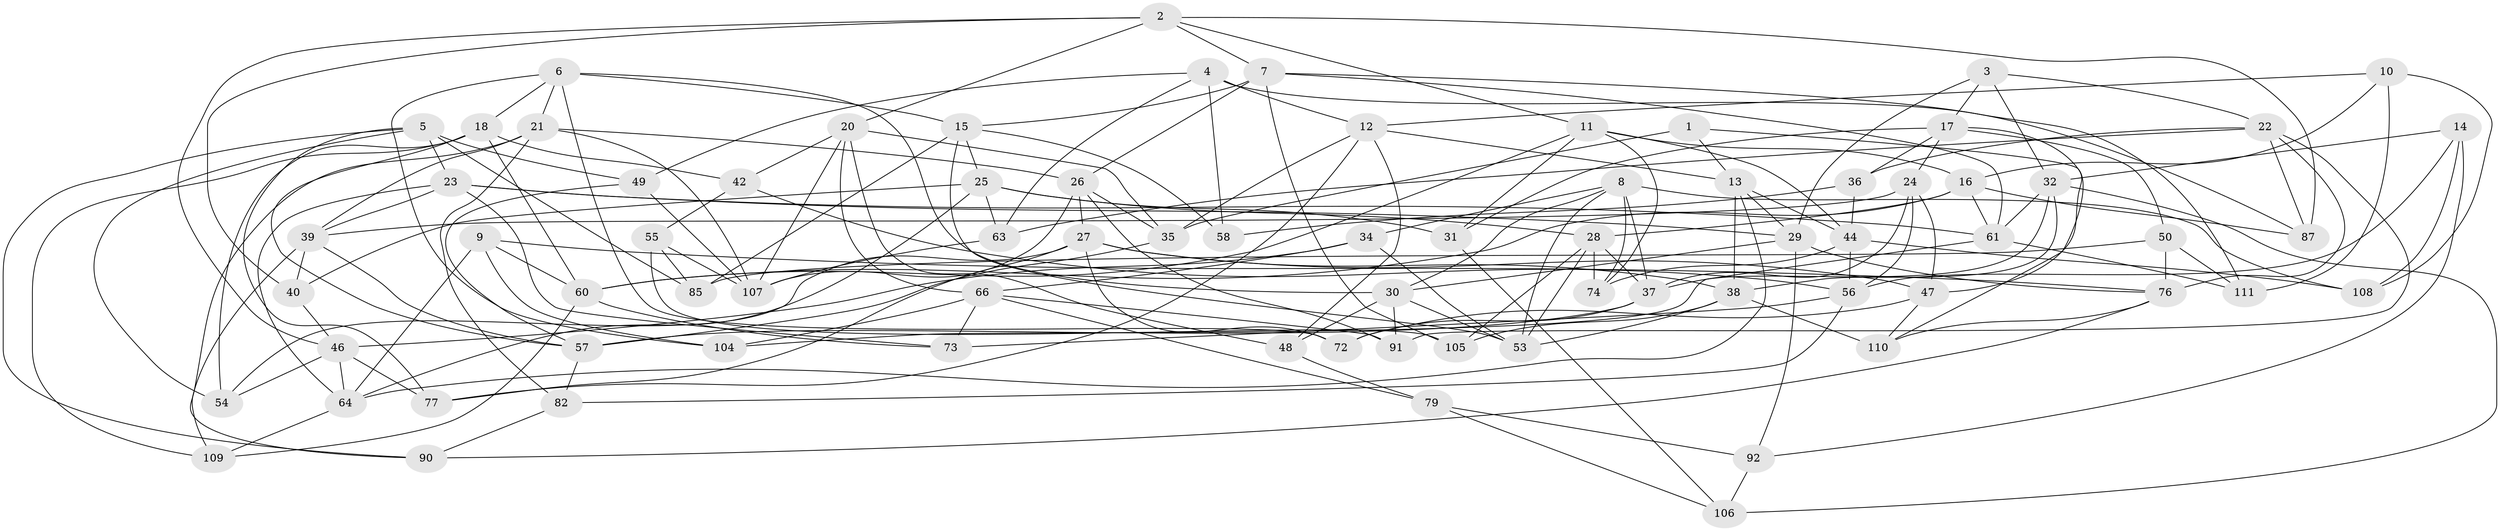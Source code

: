 // original degree distribution, {4: 1.0}
// Generated by graph-tools (version 1.1) at 2025/42/03/06/25 10:42:22]
// undirected, 76 vertices, 190 edges
graph export_dot {
graph [start="1"]
  node [color=gray90,style=filled];
  1;
  2 [super="+80"];
  3;
  4 [super="+98"];
  5 [super="+33"];
  6 [super="+68"];
  7 [super="+114"];
  8 [super="+71"];
  9;
  10;
  11 [super="+99"];
  12 [super="+83"];
  13 [super="+89"];
  14;
  15 [super="+19"];
  16 [super="+112"];
  17 [super="+51"];
  18 [super="+94"];
  20 [super="+65"];
  21 [super="+43"];
  22 [super="+59"];
  23 [super="+113"];
  24 [super="+101"];
  25 [super="+78"];
  26 [super="+103"];
  27 [super="+81"];
  28 [super="+102"];
  29 [super="+100"];
  30 [super="+115"];
  31;
  32 [super="+97"];
  34;
  35 [super="+41"];
  36;
  37 [super="+52"];
  38 [super="+67"];
  39 [super="+95"];
  40;
  42;
  44 [super="+45"];
  46 [super="+75"];
  47 [super="+70"];
  48;
  49;
  50;
  53 [super="+69"];
  54;
  55;
  56 [super="+88"];
  57 [super="+62"];
  58;
  60 [super="+93"];
  61 [super="+86"];
  63;
  64 [super="+96"];
  66 [super="+117"];
  72;
  73;
  74;
  76 [super="+84"];
  77;
  79;
  82;
  85;
  87;
  90;
  91;
  92;
  104;
  105;
  106;
  107 [super="+116"];
  108;
  109;
  110;
  111;
  1 -- 13;
  1 -- 110;
  1 -- 35 [weight=2];
  2 -- 87;
  2 -- 40;
  2 -- 7;
  2 -- 11;
  2 -- 20;
  2 -- 46;
  3 -- 22;
  3 -- 32;
  3 -- 17;
  3 -- 29;
  4 -- 58 [weight=2];
  4 -- 87;
  4 -- 12;
  4 -- 49;
  4 -- 63;
  5 -- 85;
  5 -- 49;
  5 -- 90;
  5 -- 77;
  5 -- 54;
  5 -- 23;
  6 -- 15;
  6 -- 18;
  6 -- 104;
  6 -- 72;
  6 -- 30;
  6 -- 21;
  7 -- 111;
  7 -- 105;
  7 -- 26;
  7 -- 61;
  7 -- 15;
  8 -- 30;
  8 -- 53;
  8 -- 108;
  8 -- 34;
  8 -- 74;
  8 -- 37;
  9 -- 60;
  9 -- 76;
  9 -- 104;
  9 -- 64;
  10 -- 108;
  10 -- 12;
  10 -- 111;
  10 -- 16;
  11 -- 44;
  11 -- 60;
  11 -- 16;
  11 -- 74;
  11 -- 31;
  12 -- 77;
  12 -- 48;
  12 -- 13;
  12 -- 35;
  13 -- 38;
  13 -- 44;
  13 -- 29;
  13 -- 64;
  14 -- 108;
  14 -- 92;
  14 -- 32;
  14 -- 56;
  15 -- 58;
  15 -- 85;
  15 -- 25;
  15 -- 53;
  16 -- 60;
  16 -- 61;
  16 -- 28;
  16 -- 87;
  17 -- 31;
  17 -- 36;
  17 -- 50;
  17 -- 24;
  17 -- 47;
  18 -- 57;
  18 -- 109;
  18 -- 42;
  18 -- 60;
  18 -- 54;
  20 -- 48;
  20 -- 66;
  20 -- 107;
  20 -- 42;
  20 -- 35;
  21 -- 26;
  21 -- 39;
  21 -- 107;
  21 -- 90;
  21 -- 82;
  22 -- 76;
  22 -- 87;
  22 -- 91;
  22 -- 36;
  22 -- 63;
  23 -- 73;
  23 -- 29;
  23 -- 64;
  23 -- 39;
  23 -- 61;
  24 -- 47 [weight=2];
  24 -- 56;
  24 -- 37;
  24 -- 39;
  25 -- 31;
  25 -- 63;
  25 -- 40;
  25 -- 28;
  25 -- 64;
  26 -- 35;
  26 -- 107;
  26 -- 91;
  26 -- 27;
  27 -- 38;
  27 -- 72;
  27 -- 77;
  27 -- 54;
  27 -- 47;
  28 -- 74;
  28 -- 37;
  28 -- 105;
  28 -- 53;
  29 -- 92;
  29 -- 76;
  29 -- 30;
  30 -- 91;
  30 -- 48;
  30 -- 53;
  31 -- 106;
  32 -- 106;
  32 -- 61;
  32 -- 37;
  32 -- 38;
  34 -- 46;
  34 -- 53;
  34 -- 66;
  35 -- 57;
  36 -- 44;
  36 -- 58;
  37 -- 72;
  37 -- 57;
  38 -- 53;
  38 -- 105;
  38 -- 110;
  39 -- 40;
  39 -- 57;
  39 -- 109;
  40 -- 46;
  42 -- 55;
  42 -- 56;
  44 -- 74;
  44 -- 108;
  44 -- 56;
  46 -- 54;
  46 -- 64;
  46 -- 77;
  47 -- 110;
  47 -- 72;
  48 -- 79;
  49 -- 57;
  49 -- 107;
  50 -- 111;
  50 -- 85;
  50 -- 76;
  55 -- 105;
  55 -- 107;
  55 -- 85;
  56 -- 73;
  56 -- 82;
  57 -- 82;
  60 -- 73;
  60 -- 109;
  61 -- 104;
  61 -- 111;
  63 -- 107;
  64 -- 109;
  66 -- 73;
  66 -- 104;
  66 -- 79;
  66 -- 91;
  76 -- 90;
  76 -- 110;
  79 -- 92;
  79 -- 106;
  82 -- 90;
  92 -- 106;
}
